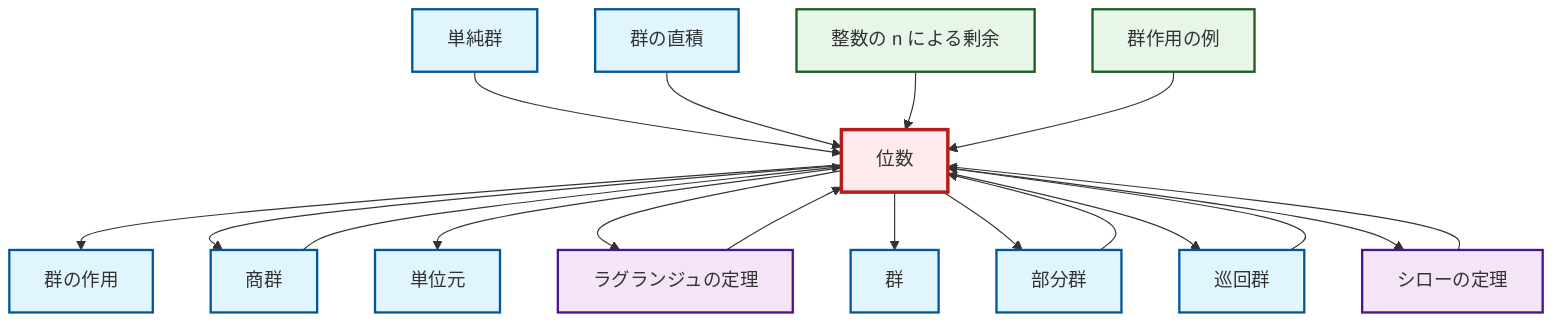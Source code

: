 graph TD
    classDef definition fill:#e1f5fe,stroke:#01579b,stroke-width:2px
    classDef theorem fill:#f3e5f5,stroke:#4a148c,stroke-width:2px
    classDef axiom fill:#fff3e0,stroke:#e65100,stroke-width:2px
    classDef example fill:#e8f5e9,stroke:#1b5e20,stroke-width:2px
    classDef current fill:#ffebee,stroke:#b71c1c,stroke-width:3px
    def-order["位数"]:::definition
    def-group["群"]:::definition
    thm-sylow["シローの定理"]:::theorem
    def-cyclic-group["巡回群"]:::definition
    def-identity-element["単位元"]:::definition
    def-quotient-group["商群"]:::definition
    def-subgroup["部分群"]:::definition
    ex-quotient-integers-mod-n["整数の n による剰余"]:::example
    thm-lagrange["ラグランジュの定理"]:::theorem
    def-simple-group["単純群"]:::definition
    def-group-action["群の作用"]:::definition
    def-direct-product["群の直積"]:::definition
    ex-group-action-examples["群作用の例"]:::example
    def-order --> def-group-action
    def-order --> def-quotient-group
    def-cyclic-group --> def-order
    def-subgroup --> def-order
    def-order --> def-identity-element
    thm-lagrange --> def-order
    def-quotient-group --> def-order
    def-order --> thm-lagrange
    def-order --> def-group
    thm-sylow --> def-order
    def-simple-group --> def-order
    def-direct-product --> def-order
    ex-quotient-integers-mod-n --> def-order
    def-order --> def-subgroup
    ex-group-action-examples --> def-order
    def-order --> def-cyclic-group
    def-order --> thm-sylow
    class def-order current